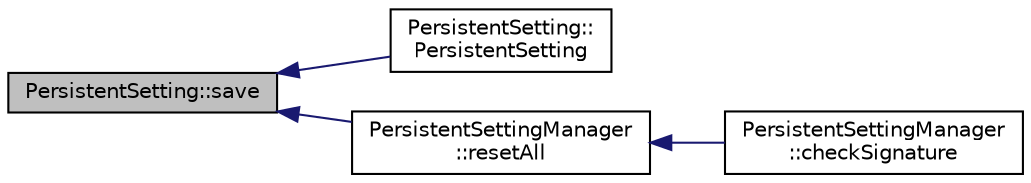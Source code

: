 digraph "PersistentSetting::save"
{
  edge [fontname="Helvetica",fontsize="10",labelfontname="Helvetica",labelfontsize="10"];
  node [fontname="Helvetica",fontsize="10",shape=record];
  rankdir="LR";
  Node26 [label="PersistentSetting::save",height=0.2,width=0.4,color="black", fillcolor="grey75", style="filled", fontcolor="black"];
  Node26 -> Node27 [dir="back",color="midnightblue",fontsize="10",style="solid",fontname="Helvetica"];
  Node27 [label="PersistentSetting::\lPersistentSetting",height=0.2,width=0.4,color="black", fillcolor="white", style="filled",URL="$classPersistentSetting.html#a836fcbffb3c50ead4a0573e8a3c8169f",tooltip="Constructor. "];
  Node26 -> Node28 [dir="back",color="midnightblue",fontsize="10",style="solid",fontname="Helvetica"];
  Node28 [label="PersistentSettingManager\l::resetAll",height=0.2,width=0.4,color="black", fillcolor="white", style="filled",URL="$classPersistentSettingManager.html#a29f483a8a54b60d4b3bfa08957e3249b"];
  Node28 -> Node29 [dir="back",color="midnightblue",fontsize="10",style="solid",fontname="Helvetica"];
  Node29 [label="PersistentSettingManager\l::checkSignature",height=0.2,width=0.4,color="black", fillcolor="white", style="filled",URL="$classPersistentSettingManager.html#a205e24b97f47f475ef0d443755a93b35"];
}
